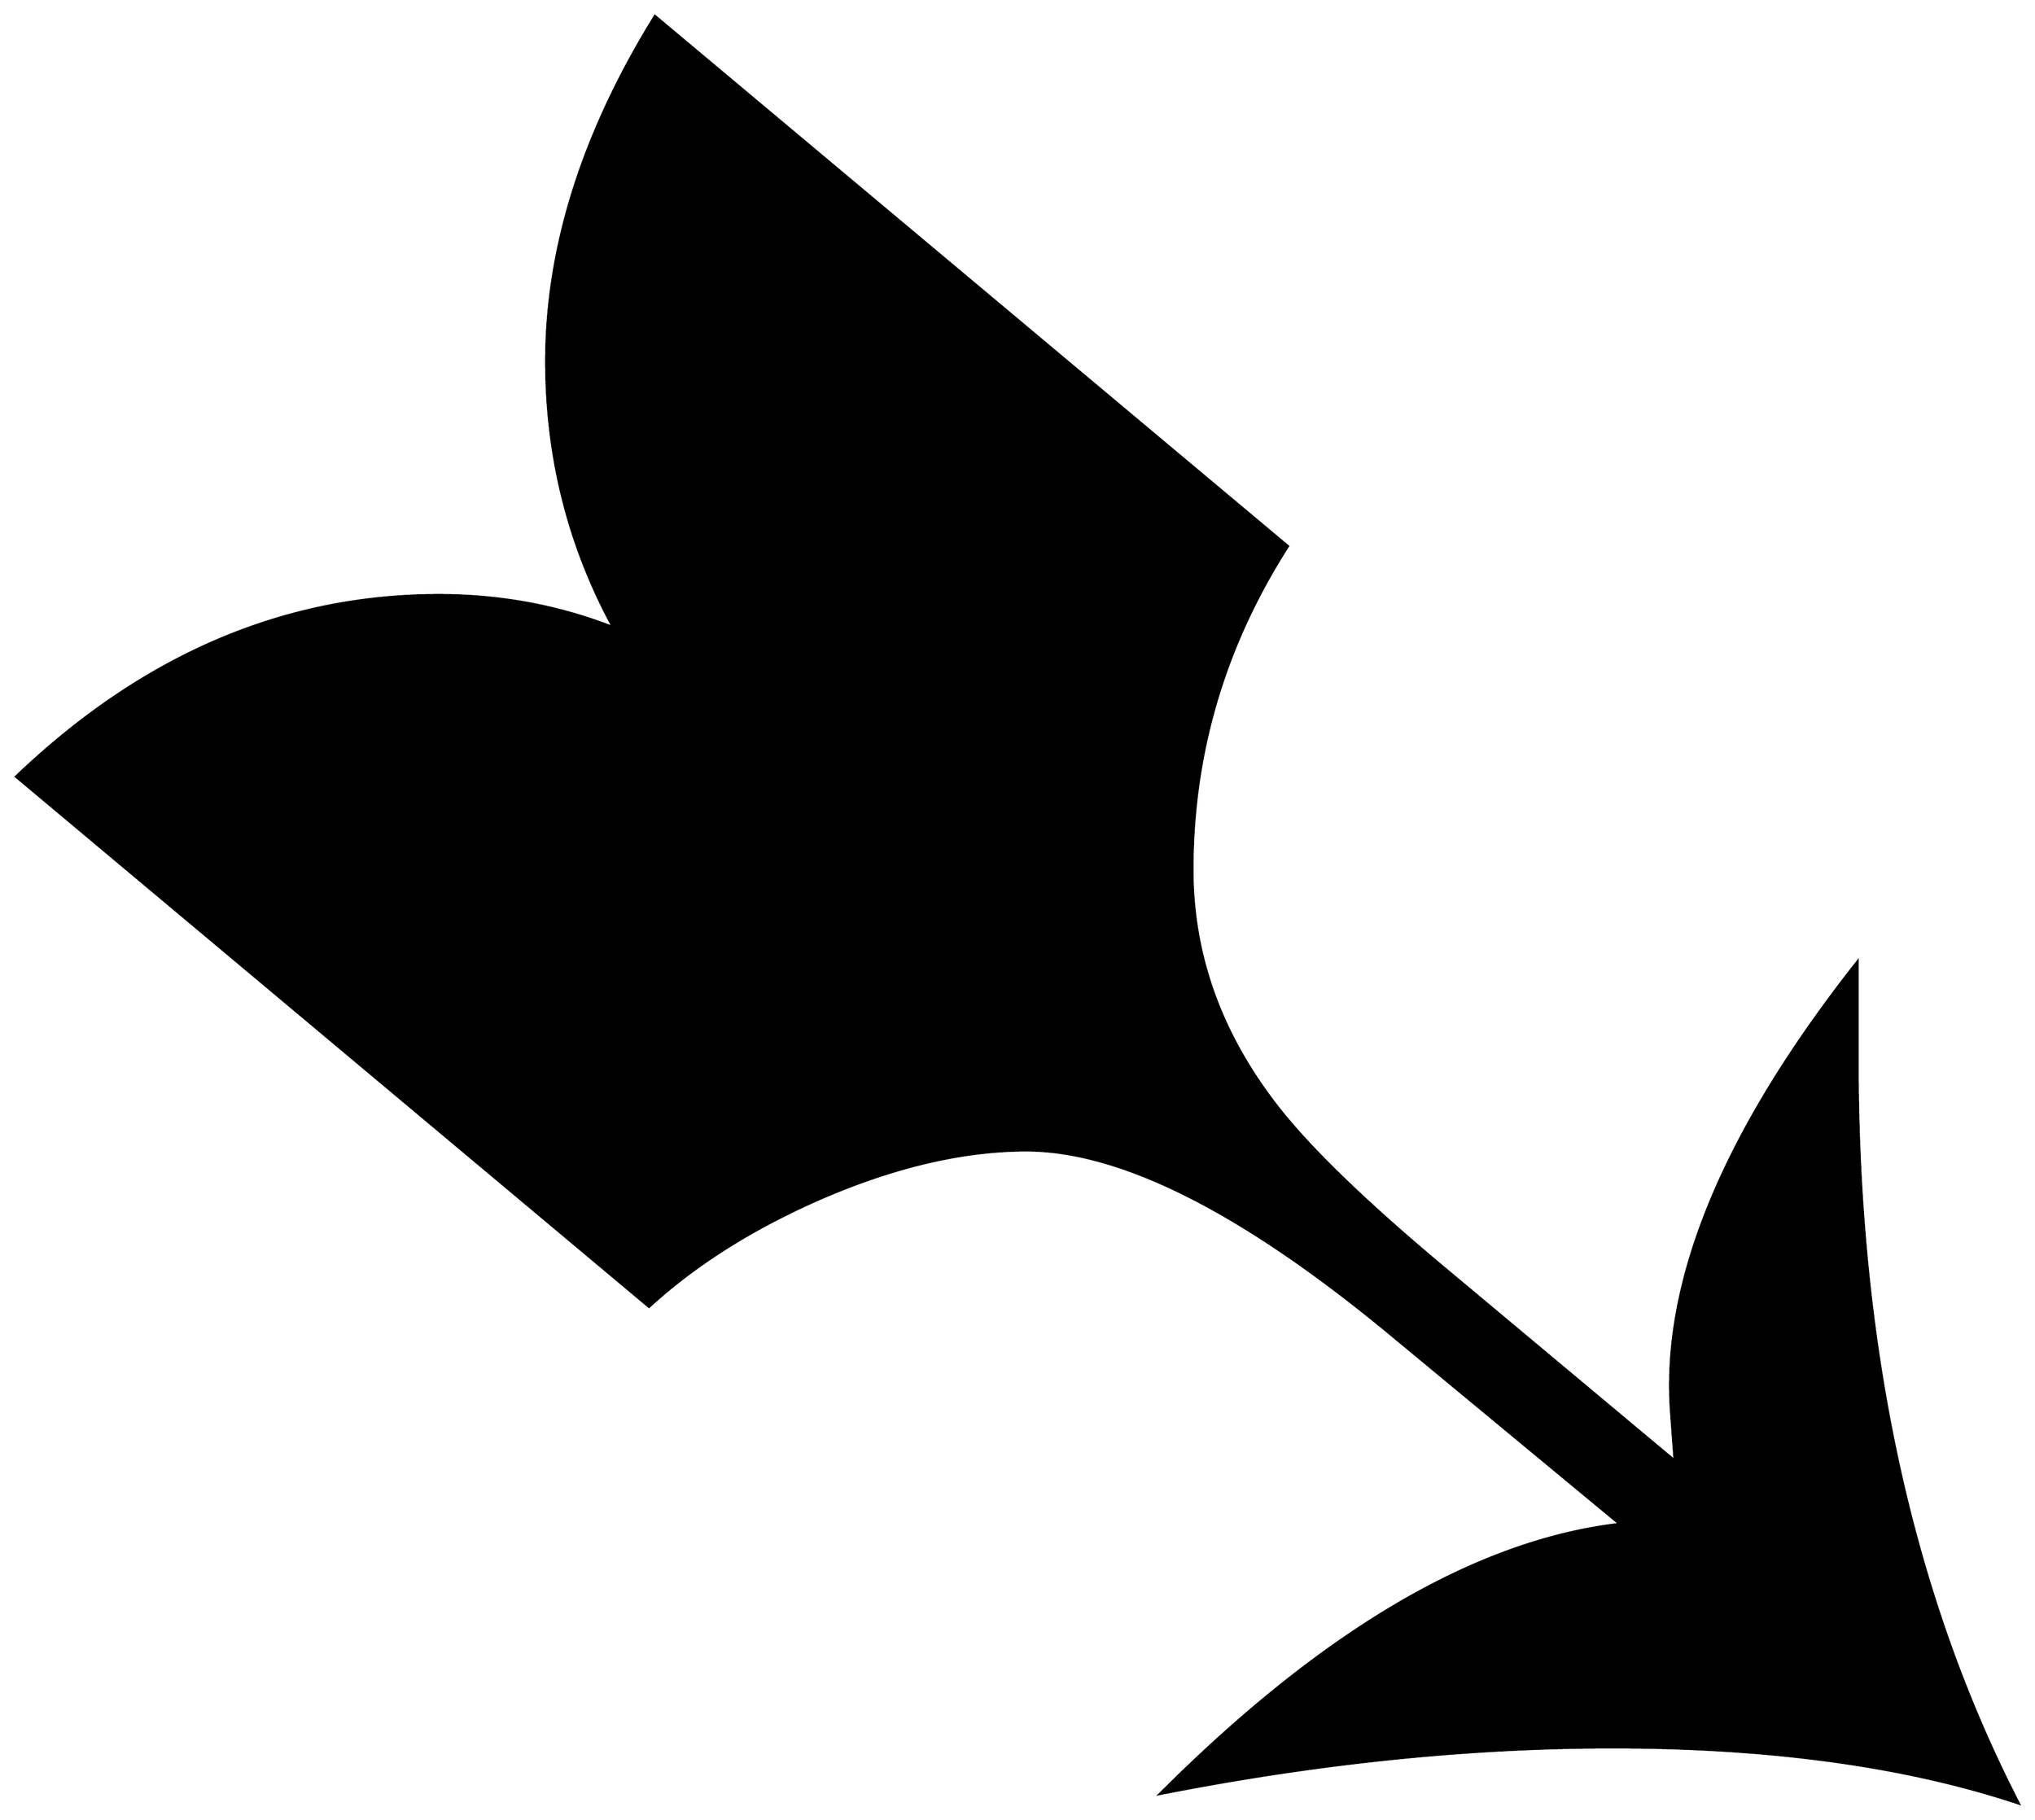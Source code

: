 


\begin{tikzpicture}[y=0.80pt, x=0.80pt, yscale=-1.0, xscale=1.0, inner sep=0pt, outer sep=0pt]
\begin{scope}[shift={(100.0,1833.0)},nonzero rule]
  \path[draw=.,fill=.,line width=1.600pt] (1777.0,39.0) .. controls
    (1683.0,7.667) and (1569.667,-8.0) .. (1437.0,-8.0) .. controls
    (1316.333,-8.0) and (1190.0,5.0) .. (1058.0,31.0) .. controls
    (1194.667,-105.667) and (1323.0,-181.0) .. (1443.0,-195.0) --
    (1251.0,-354.0) .. controls (1127.0,-456.667) and
    (1025.333,-508.0) .. (946.0,-508.0) .. controls (894.667,-508.0)
    and (839.0,-495.333) .. (779.0,-470.0) .. controls
    (719.667,-444.667) and (670.0,-413.667) .. (630.0,-377.0) --
    (100.0,-821.0) .. controls (206.0,-922.333) and (324.0,-973.0)
    .. (454.0,-973.0) .. controls (505.333,-973.0) and
    (554.0,-964.0) .. (600.0,-946.0) .. controls (562.667,-1014.667)
    and (544.0,-1089.0) .. (544.0,-1169.0) .. controls
    (544.0,-1263.667) and (574.333,-1360.0) .. (635.0,-1458.0) --
    (1165.0,-1014.0) .. controls (1111.667,-930.667) and
    (1085.0,-840.333) .. (1085.0,-743.0) .. controls
    (1085.0,-673.667) and (1107.333,-609.333) .. (1152.0,-550.0) ..
    controls (1179.333,-513.333) and (1228.667,-465.333) ..
    (1300.0,-406.0) -- (1489.0,-248.0) -- (1486.0,-289.0) ..
    controls (1478.0,-398.333) and (1530.0,-524.0) ..
    (1642.0,-666.0) -- (1642.0,-584.0) .. controls
    (1642.0,-343.333) and (1687.0,-135.667) .. (1777.0,39.0) --
    cycle;
\end{scope}

\end{tikzpicture}

